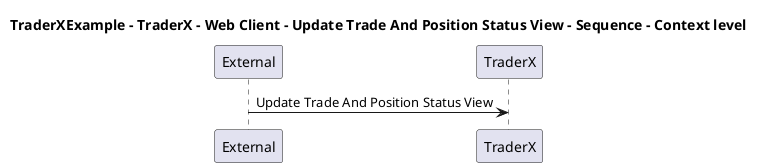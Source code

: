 @startuml

title TraderXExample - TraderX - Web Client - Update Trade And Position Status View - Sequence - Context level

participant "External" as C4InterFlow.SoftwareSystems.ExternalSystem
participant "TraderX" as TraderXExample.SoftwareSystems.TraderX

C4InterFlow.SoftwareSystems.ExternalSystem -> TraderXExample.SoftwareSystems.TraderX : Update Trade And Position Status View


@enduml
